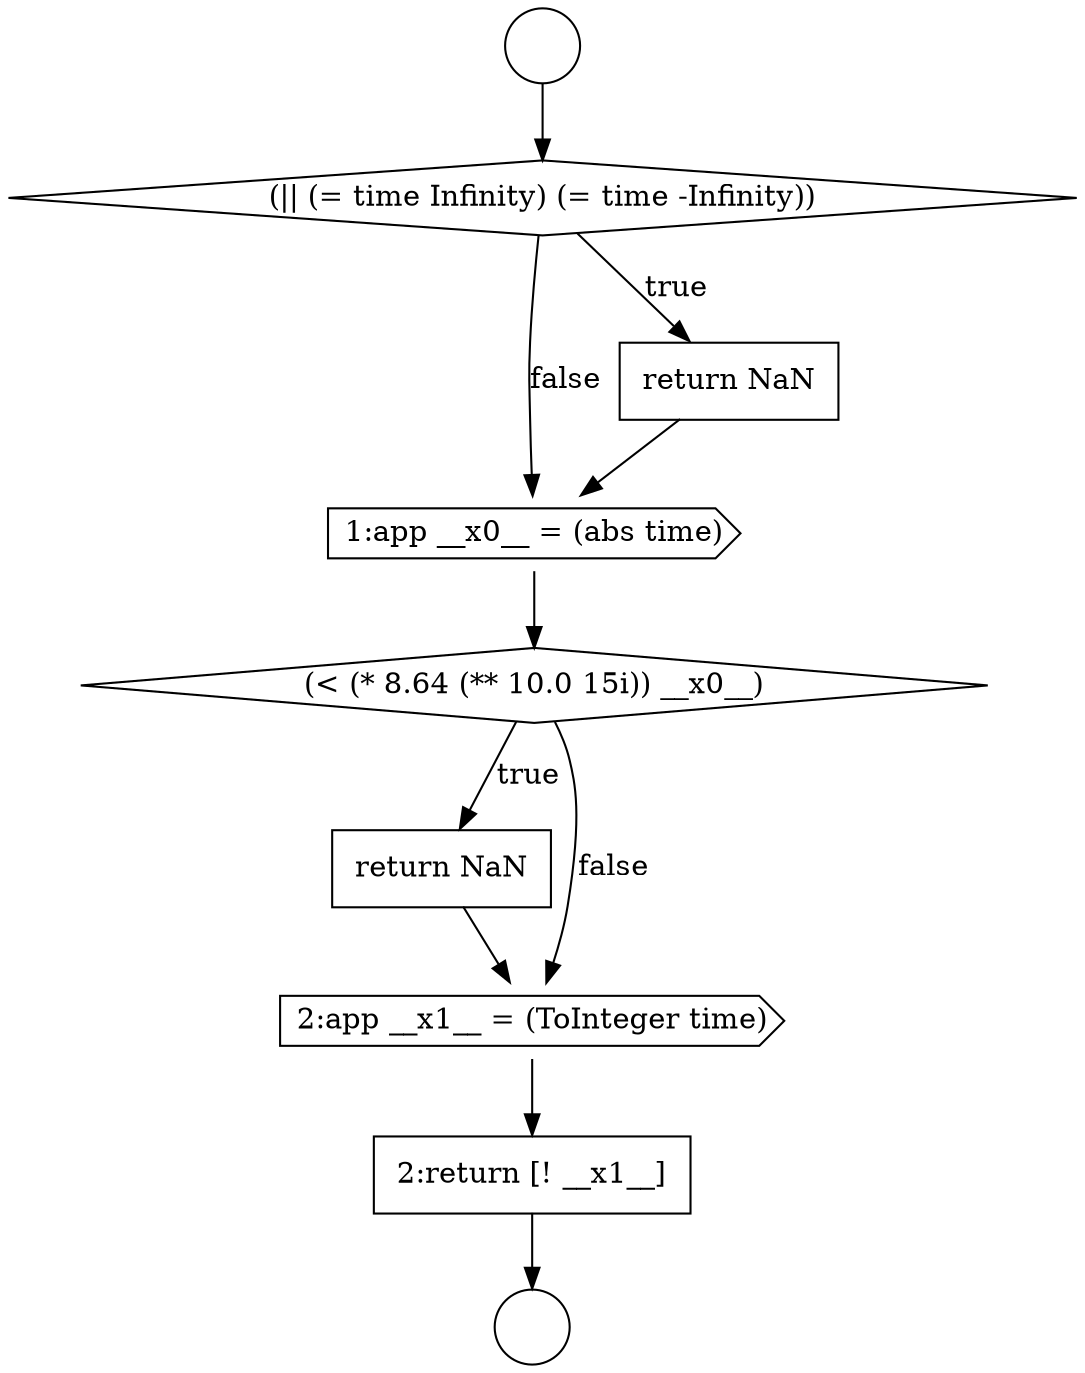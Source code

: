 digraph {
  node12812 [shape=none, margin=0, label=<<font color="black">
    <table border="0" cellborder="1" cellspacing="0" cellpadding="10">
      <tr><td align="left">2:return [! __x1__]</td></tr>
    </table>
  </font>> color="black" fillcolor="white" style=filled]
  node12804 [shape=circle label=" " color="black" fillcolor="white" style=filled]
  node12809 [shape=diamond, label=<<font color="black">(&lt; (* 8.64 (** 10.0 15i)) __x0__)</font>> color="black" fillcolor="white" style=filled]
  node12808 [shape=cds, label=<<font color="black">1:app __x0__ = (abs time)</font>> color="black" fillcolor="white" style=filled]
  node12806 [shape=diamond, label=<<font color="black">(|| (= time Infinity) (= time -Infinity))</font>> color="black" fillcolor="white" style=filled]
  node12810 [shape=none, margin=0, label=<<font color="black">
    <table border="0" cellborder="1" cellspacing="0" cellpadding="10">
      <tr><td align="left">return NaN</td></tr>
    </table>
  </font>> color="black" fillcolor="white" style=filled]
  node12807 [shape=none, margin=0, label=<<font color="black">
    <table border="0" cellborder="1" cellspacing="0" cellpadding="10">
      <tr><td align="left">return NaN</td></tr>
    </table>
  </font>> color="black" fillcolor="white" style=filled]
  node12811 [shape=cds, label=<<font color="black">2:app __x1__ = (ToInteger time)</font>> color="black" fillcolor="white" style=filled]
  node12805 [shape=circle label=" " color="black" fillcolor="white" style=filled]
  node12812 -> node12805 [ color="black"]
  node12807 -> node12808 [ color="black"]
  node12806 -> node12807 [label=<<font color="black">true</font>> color="black"]
  node12806 -> node12808 [label=<<font color="black">false</font>> color="black"]
  node12809 -> node12810 [label=<<font color="black">true</font>> color="black"]
  node12809 -> node12811 [label=<<font color="black">false</font>> color="black"]
  node12811 -> node12812 [ color="black"]
  node12808 -> node12809 [ color="black"]
  node12810 -> node12811 [ color="black"]
  node12804 -> node12806 [ color="black"]
}
